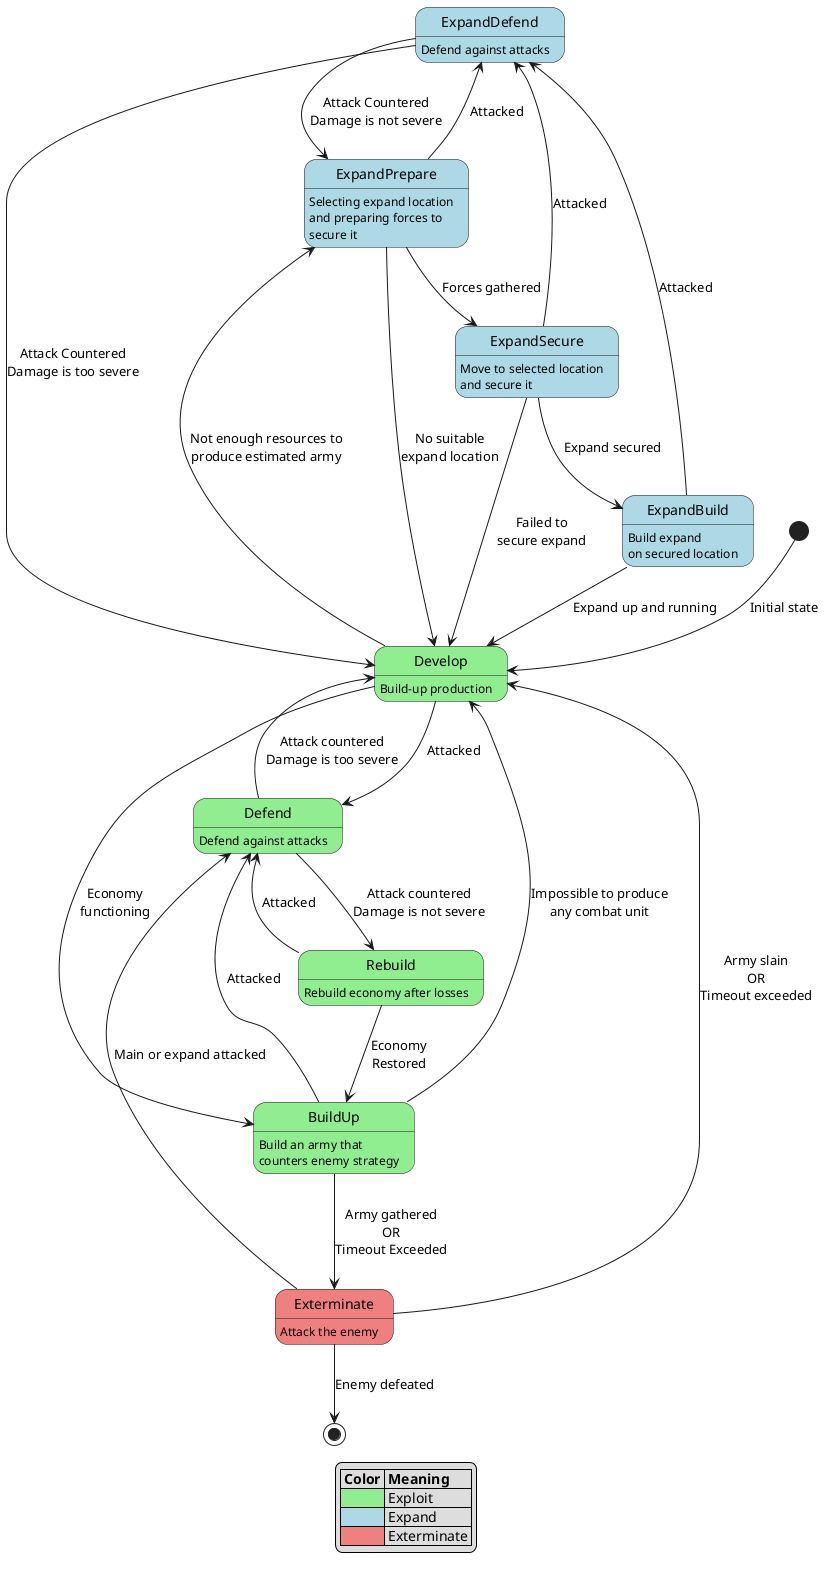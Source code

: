 @startuml controller states

state Develop #LightGreen: Build-up production
state Rebuild #LightGreen: Rebuild economy after losses
state Defend #LightGreen: Defend against attacks
state BuildUp #LightGreen: Build an army that\ncounters enemy strategy

state ExpandPrepare #LightBlue: Selecting expand location\nand preparing forces to\nsecure it
state ExpandSecure #LightBlue: Move to selected location\nand secure it
state ExpandBuild #LightBlue: Build expand\non secured location
state ExpandDefend #LightBlue: Defend against attacks

state Exterminate #LightCoral: Attack the enemy

[*] --> Develop: Initial state

Defend --> Rebuild: Attack countered\nDamage is not severe
Defend --> Develop: Attack countered\nDamage is too severe

Develop --> BuildUp: Economy\nfunctioning
Develop --> Defend: Attacked
Develop -left-> ExpandPrepare: Not enough resources to\nproduce estimated army

BuildUp -down-> Exterminate: Army gathered\nOR\nTimeout Exceeded
BuildUp --> Defend: Attacked
BuildUp --> Develop: Impossible to produce\nany combat unit

Rebuild --> BuildUp: Economy\nRestored
Rebuild --> Defend: Attacked

ExpandPrepare --> ExpandSecure: Forces gathered
ExpandPrepare -left-> ExpandDefend: Attacked
ExpandPrepare --> Develop: No suitable\nexpand location

ExpandSecure --> ExpandBuild: Expand secured
ExpandSecure -left-> ExpandDefend: Attacked
ExpandSecure --> Develop: Failed to\nsecure expand

ExpandBuild --> Develop: Expand up and running
ExpandBuild -left-> ExpandDefend: Attacked

ExpandDefend --> ExpandPrepare: Attack Countered\nDamage is not severe
ExpandDefend --> Develop: Attack Countered\nDamage is too severe

Exterminate --> [*]: Enemy defeated
Exterminate --> Develop: Army slain\nOR\nTimeout exceeded
Exterminate --> Defend: Main or expand attacked


legend
| **Color** | **Meaning** |
|<#LightGreen>| Exploit |
|<#LightBlue>| Expand |
|<#LightCoral>| Exterminate |
endlegend

@enduml